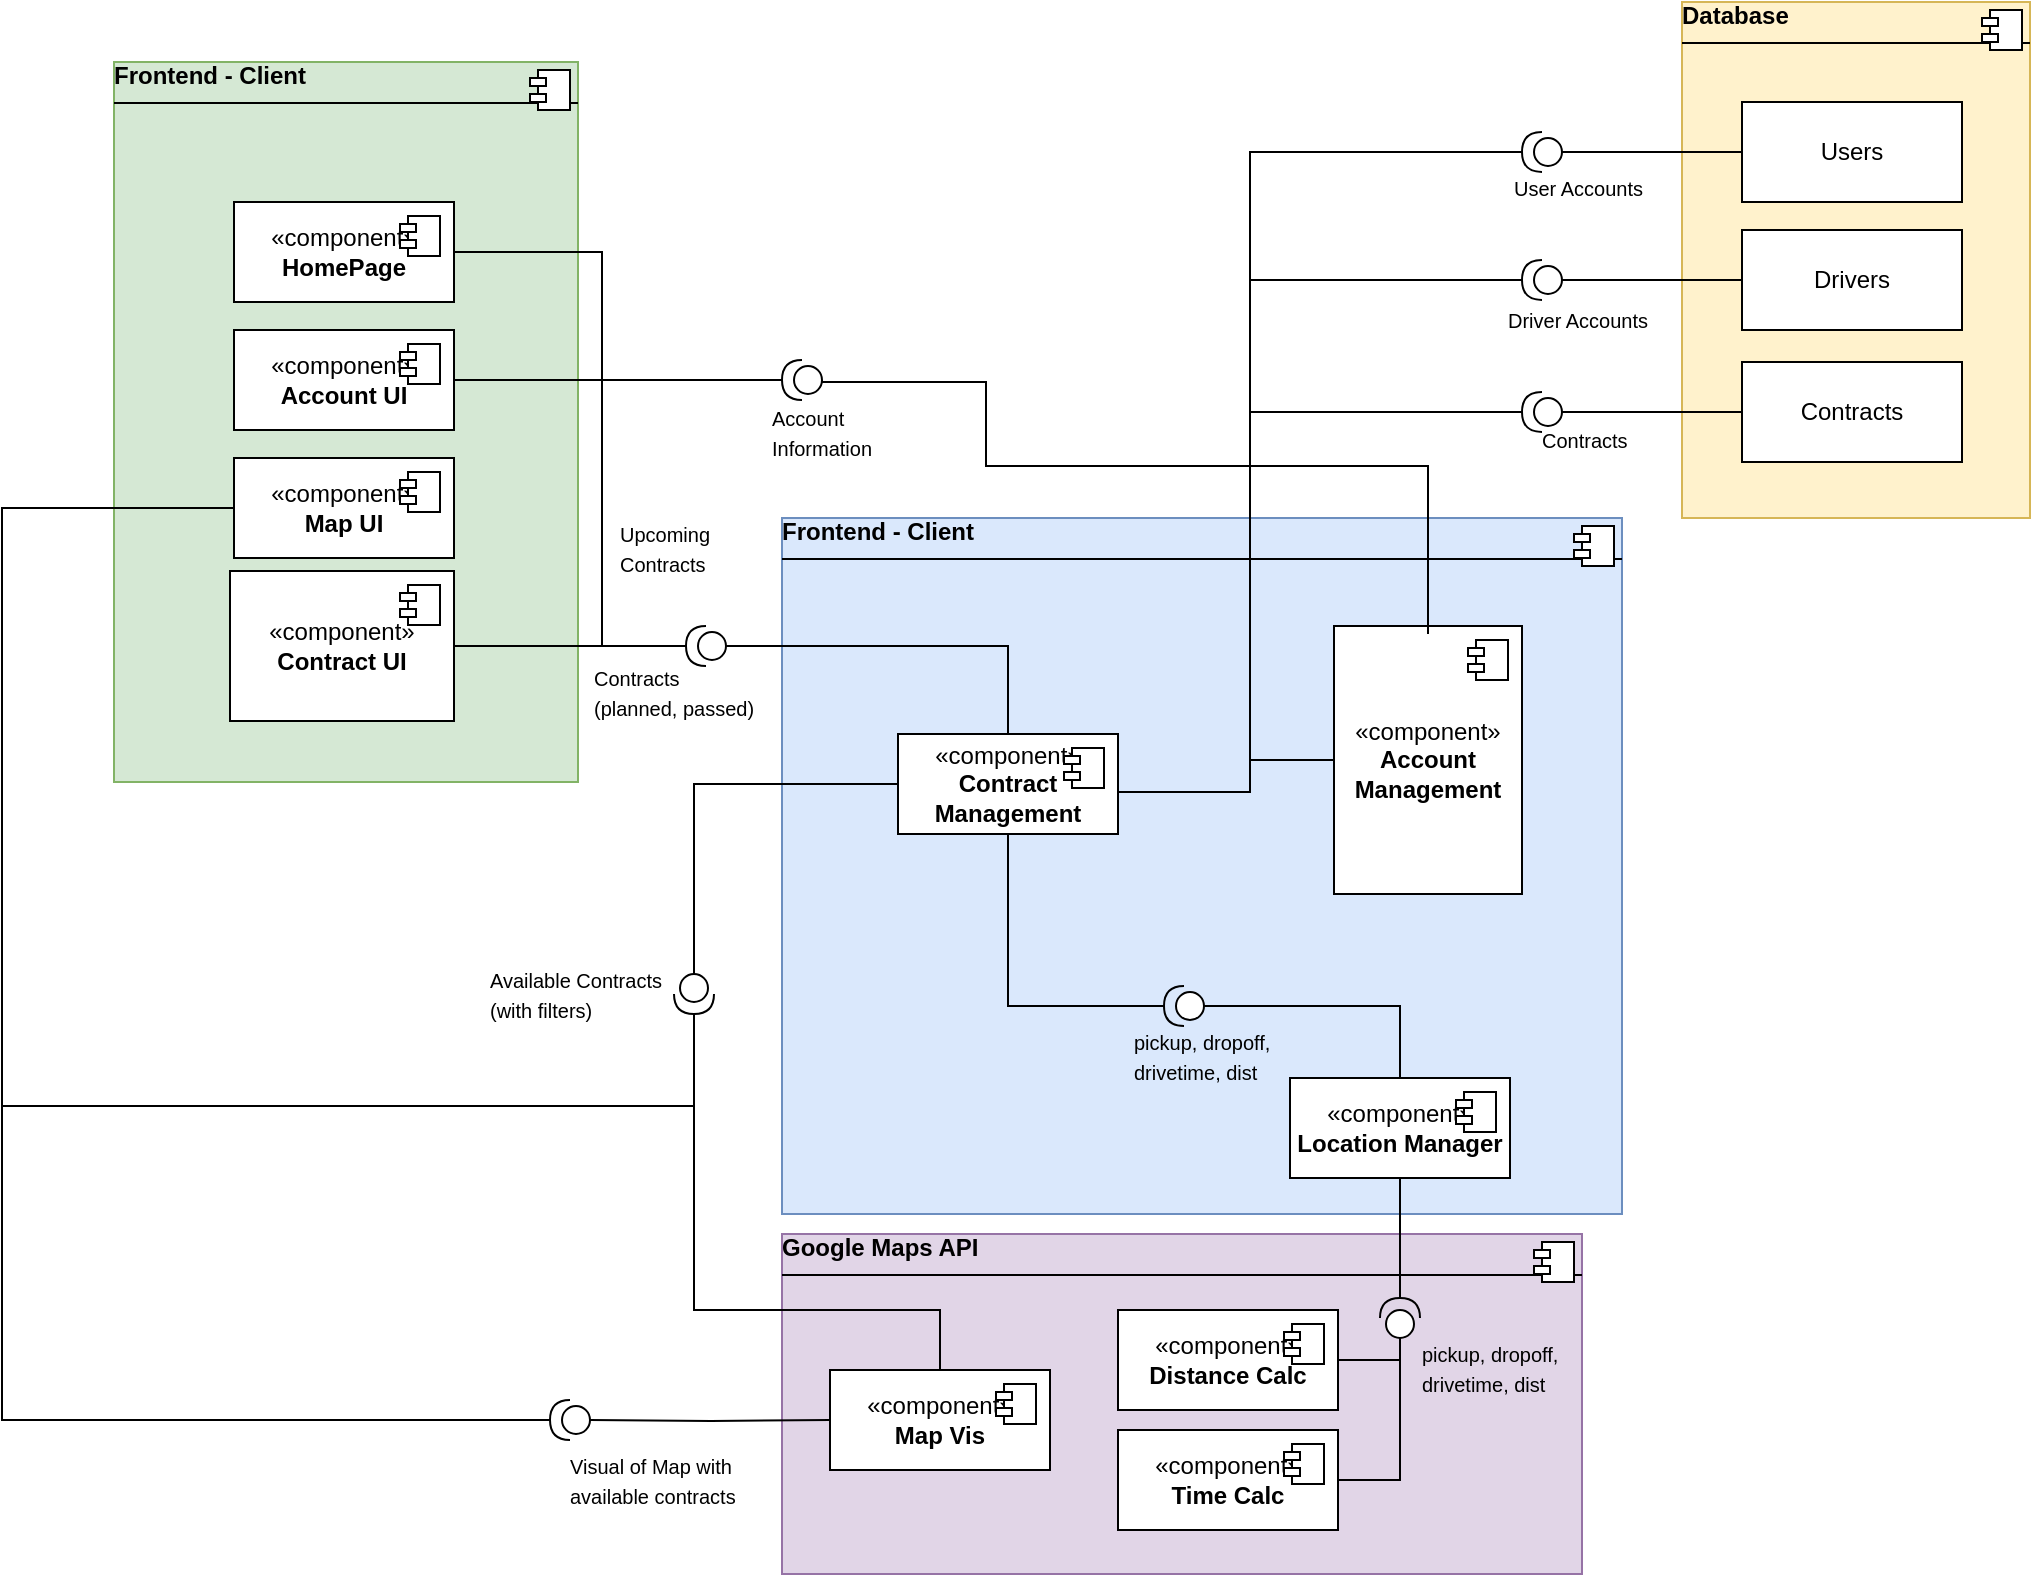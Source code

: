 <mxfile version="26.1.1">
  <diagram name="Page-1" id="VTF49k1TH5dO1ASxDbJ3">
    <mxGraphModel dx="1780" dy="1762" grid="1" gridSize="6" guides="1" tooltips="1" connect="1" arrows="1" fold="1" page="1" pageScale="1" pageWidth="1100" pageHeight="850" math="0" shadow="0">
      <root>
        <mxCell id="0" />
        <mxCell id="1" parent="0" />
        <mxCell id="Lfv-IM9Bj-ounIQBqSNt-4" value="&lt;div&gt;&lt;b&gt;Frontend - Client&lt;/b&gt;&lt;/div&gt;&lt;hr size=&quot;1&quot; style=&quot;border-style:solid;&quot;&gt;&lt;p align=&quot;left&quot; style=&quot;margin:0px;margin-left:8px;&quot;&gt;&lt;br&gt;&lt;/p&gt;" style="align=left;overflow=fill;html=1;dropTarget=0;whiteSpace=wrap;fillColor=#d5e8d4;strokeColor=#82b366;" parent="1" vertex="1">
          <mxGeometry x="92" y="60" width="232" height="360" as="geometry" />
        </mxCell>
        <mxCell id="Lfv-IM9Bj-ounIQBqSNt-5" value="" style="shape=component;jettyWidth=8;jettyHeight=4;" parent="Lfv-IM9Bj-ounIQBqSNt-4" vertex="1">
          <mxGeometry x="1" width="20" height="20" relative="1" as="geometry">
            <mxPoint x="-24" y="4" as="offset" />
          </mxGeometry>
        </mxCell>
        <mxCell id="Lfv-IM9Bj-ounIQBqSNt-9" value="" style="ellipse;whiteSpace=wrap;html=1;align=center;aspect=fixed;fillColor=none;strokeColor=none;resizable=0;perimeter=centerPerimeter;rotatable=0;allowArrows=0;points=[];outlineConnect=1;" parent="1" vertex="1">
          <mxGeometry x="317" y="400" width="10" height="10" as="geometry" />
        </mxCell>
        <mxCell id="Lfv-IM9Bj-ounIQBqSNt-10" value="«component»&lt;br&gt;&lt;b&gt;Map UI&lt;/b&gt;" style="html=1;dropTarget=0;whiteSpace=wrap;" parent="1" vertex="1">
          <mxGeometry x="152" y="258" width="110" height="50" as="geometry" />
        </mxCell>
        <mxCell id="Lfv-IM9Bj-ounIQBqSNt-11" value="" style="shape=module;jettyWidth=8;jettyHeight=4;" parent="Lfv-IM9Bj-ounIQBqSNt-10" vertex="1">
          <mxGeometry x="1" width="20" height="20" relative="1" as="geometry">
            <mxPoint x="-27" y="7" as="offset" />
          </mxGeometry>
        </mxCell>
        <mxCell id="Lfv-IM9Bj-ounIQBqSNt-12" value="«component»&lt;br&gt;&lt;b&gt;Account UI&lt;/b&gt;" style="html=1;dropTarget=0;whiteSpace=wrap;" parent="1" vertex="1">
          <mxGeometry x="152" y="194" width="110" height="50" as="geometry" />
        </mxCell>
        <mxCell id="Lfv-IM9Bj-ounIQBqSNt-13" value="" style="shape=module;jettyWidth=8;jettyHeight=4;" parent="Lfv-IM9Bj-ounIQBqSNt-12" vertex="1">
          <mxGeometry x="1" width="20" height="20" relative="1" as="geometry">
            <mxPoint x="-27" y="7" as="offset" />
          </mxGeometry>
        </mxCell>
        <mxCell id="Lfv-IM9Bj-ounIQBqSNt-16" value="«component»&lt;br&gt;&lt;b&gt;Contract UI&lt;/b&gt;" style="html=1;dropTarget=0;whiteSpace=wrap;" parent="1" vertex="1">
          <mxGeometry x="150" y="314.5" width="112" height="75" as="geometry" />
        </mxCell>
        <mxCell id="Lfv-IM9Bj-ounIQBqSNt-17" value="" style="shape=module;jettyWidth=8;jettyHeight=4;" parent="Lfv-IM9Bj-ounIQBqSNt-16" vertex="1">
          <mxGeometry x="1" width="20" height="20" relative="1" as="geometry">
            <mxPoint x="-27" y="7" as="offset" />
          </mxGeometry>
        </mxCell>
        <mxCell id="Lfv-IM9Bj-ounIQBqSNt-20" value="&lt;div&gt;&lt;b&gt;Frontend - Client&lt;/b&gt;&lt;/div&gt;&lt;hr size=&quot;1&quot; style=&quot;border-style:solid;&quot;&gt;&lt;p style=&quot;margin:0px;margin-left:8px;&quot;&gt;&lt;br&gt;&lt;/p&gt;" style="align=left;overflow=fill;html=1;dropTarget=0;whiteSpace=wrap;fillColor=#dae8fc;strokeColor=#6c8ebf;" parent="1" vertex="1">
          <mxGeometry x="426" y="288" width="420" height="348" as="geometry" />
        </mxCell>
        <mxCell id="Lfv-IM9Bj-ounIQBqSNt-21" value="" style="shape=component;jettyWidth=8;jettyHeight=4;" parent="Lfv-IM9Bj-ounIQBqSNt-20" vertex="1">
          <mxGeometry x="1" width="20" height="20" relative="1" as="geometry">
            <mxPoint x="-24" y="4" as="offset" />
          </mxGeometry>
        </mxCell>
        <mxCell id="Lfv-IM9Bj-ounIQBqSNt-22" value="" style="ellipse;whiteSpace=wrap;html=1;align=center;aspect=fixed;fillColor=none;strokeColor=none;resizable=0;perimeter=centerPerimeter;rotatable=0;allowArrows=0;points=[];outlineConnect=1;" parent="1" vertex="1">
          <mxGeometry x="637" y="646" width="10" height="10" as="geometry" />
        </mxCell>
        <mxCell id="Lfv-IM9Bj-ounIQBqSNt-23" value="«component»&lt;br&gt;&lt;b&gt;Contract Management&lt;/b&gt;" style="html=1;dropTarget=0;whiteSpace=wrap;" parent="1" vertex="1">
          <mxGeometry x="484" y="396" width="110" height="50" as="geometry" />
        </mxCell>
        <mxCell id="Lfv-IM9Bj-ounIQBqSNt-24" value="" style="shape=module;jettyWidth=8;jettyHeight=4;" parent="Lfv-IM9Bj-ounIQBqSNt-23" vertex="1">
          <mxGeometry x="1" width="20" height="20" relative="1" as="geometry">
            <mxPoint x="-27" y="7" as="offset" />
          </mxGeometry>
        </mxCell>
        <mxCell id="Lfv-IM9Bj-ounIQBqSNt-25" value="&lt;div&gt;«component»&lt;/div&gt;&lt;div&gt;&lt;b&gt;Account Management&lt;/b&gt;&lt;/div&gt;" style="html=1;dropTarget=0;whiteSpace=wrap;" parent="1" vertex="1">
          <mxGeometry x="702" y="342" width="94" height="134" as="geometry" />
        </mxCell>
        <mxCell id="Lfv-IM9Bj-ounIQBqSNt-26" value="" style="shape=module;jettyWidth=8;jettyHeight=4;" parent="Lfv-IM9Bj-ounIQBqSNt-25" vertex="1">
          <mxGeometry x="1" width="20" height="20" relative="1" as="geometry">
            <mxPoint x="-27" y="7" as="offset" />
          </mxGeometry>
        </mxCell>
        <mxCell id="Lfv-IM9Bj-ounIQBqSNt-33" value="&lt;div&gt;&lt;b&gt;Database&lt;/b&gt;&lt;/div&gt;&lt;hr size=&quot;1&quot; style=&quot;border-style:solid;&quot;&gt;&lt;p style=&quot;margin:0px;margin-left:8px;&quot;&gt;&lt;br&gt;&lt;/p&gt;" style="align=left;overflow=fill;html=1;dropTarget=0;whiteSpace=wrap;fillColor=#fff2cc;strokeColor=#d6b656;" parent="1" vertex="1">
          <mxGeometry x="876" y="30" width="174" height="258" as="geometry" />
        </mxCell>
        <mxCell id="Lfv-IM9Bj-ounIQBqSNt-34" value="" style="shape=component;jettyWidth=8;jettyHeight=4;" parent="Lfv-IM9Bj-ounIQBqSNt-33" vertex="1">
          <mxGeometry x="1" width="20" height="20" relative="1" as="geometry">
            <mxPoint x="-24" y="4" as="offset" />
          </mxGeometry>
        </mxCell>
        <mxCell id="Lfv-IM9Bj-ounIQBqSNt-35" value="" style="ellipse;whiteSpace=wrap;html=1;align=center;aspect=fixed;fillColor=none;strokeColor=none;resizable=0;perimeter=centerPerimeter;rotatable=0;allowArrows=0;points=[];outlineConnect=1;" parent="1" vertex="1">
          <mxGeometry x="1001" y="400" width="10" height="10" as="geometry" />
        </mxCell>
        <mxCell id="Lfv-IM9Bj-ounIQBqSNt-47" style="edgeStyle=orthogonalEdgeStyle;rounded=0;orthogonalLoop=1;jettySize=auto;html=1;exitX=0.5;exitY=1;exitDx=0;exitDy=0;" parent="1" source="Lfv-IM9Bj-ounIQBqSNt-33" target="Lfv-IM9Bj-ounIQBqSNt-33" edge="1">
          <mxGeometry relative="1" as="geometry" />
        </mxCell>
        <mxCell id="Irs2ePi0aOEwBAZra8DK-2" value="Users" style="html=1;whiteSpace=wrap;" parent="1" vertex="1">
          <mxGeometry x="906" y="80" width="110" height="50" as="geometry" />
        </mxCell>
        <mxCell id="Irs2ePi0aOEwBAZra8DK-3" value="Drivers" style="html=1;whiteSpace=wrap;" parent="1" vertex="1">
          <mxGeometry x="906" y="144" width="110" height="50" as="geometry" />
        </mxCell>
        <mxCell id="Irs2ePi0aOEwBAZra8DK-4" value="Contracts" style="html=1;whiteSpace=wrap;" parent="1" vertex="1">
          <mxGeometry x="906" y="210" width="110" height="50" as="geometry" />
        </mxCell>
        <mxCell id="Irs2ePi0aOEwBAZra8DK-5" value="&lt;div&gt;«component»&lt;/div&gt;&lt;div&gt;&lt;b&gt;Location Manager&lt;/b&gt;&lt;/div&gt;" style="html=1;dropTarget=0;whiteSpace=wrap;" parent="1" vertex="1">
          <mxGeometry x="680" y="568" width="110" height="50" as="geometry" />
        </mxCell>
        <mxCell id="Irs2ePi0aOEwBAZra8DK-6" value="" style="shape=module;jettyWidth=8;jettyHeight=4;" parent="Irs2ePi0aOEwBAZra8DK-5" vertex="1">
          <mxGeometry x="1" width="20" height="20" relative="1" as="geometry">
            <mxPoint x="-27" y="7" as="offset" />
          </mxGeometry>
        </mxCell>
        <mxCell id="_veCEdKVZB-fyzRENAgp-4" style="edgeStyle=orthogonalEdgeStyle;rounded=0;orthogonalLoop=1;jettySize=auto;html=1;endArrow=none;startFill=0;" edge="1" parent="1" source="Irs2ePi0aOEwBAZra8DK-14" target="Irs2ePi0aOEwBAZra8DK-5">
          <mxGeometry relative="1" as="geometry">
            <Array as="points">
              <mxPoint x="735" y="532" />
            </Array>
          </mxGeometry>
        </mxCell>
        <mxCell id="_veCEdKVZB-fyzRENAgp-42" value="" style="edgeStyle=orthogonalEdgeStyle;rounded=0;orthogonalLoop=1;jettySize=auto;html=1;endArrow=none;startFill=0;" edge="1" parent="1" source="Irs2ePi0aOEwBAZra8DK-14" target="Lfv-IM9Bj-ounIQBqSNt-23">
          <mxGeometry relative="1" as="geometry" />
        </mxCell>
        <mxCell id="Irs2ePi0aOEwBAZra8DK-14" value="&amp;nbsp;" style="shape=providedRequiredInterface;verticalLabelPosition=bottom;sketch=0;rotation=-180;direction=east;html=1;" parent="1" vertex="1">
          <mxGeometry x="617" y="522" width="20" height="20" as="geometry" />
        </mxCell>
        <mxCell id="Irs2ePi0aOEwBAZra8DK-26" value="&lt;div&gt;&lt;b&gt;Google Maps API&lt;/b&gt;&lt;/div&gt;&lt;hr size=&quot;1&quot; style=&quot;border-style:solid;&quot;&gt;&lt;p align=&quot;left&quot; style=&quot;margin:0px;margin-left:8px;&quot;&gt;&lt;br&gt;&lt;/p&gt;" style="align=left;overflow=fill;html=1;dropTarget=0;whiteSpace=wrap;fillColor=#e1d5e7;strokeColor=#9673a6;" parent="1" vertex="1">
          <mxGeometry x="426" y="646" width="400" height="170" as="geometry" />
        </mxCell>
        <mxCell id="Irs2ePi0aOEwBAZra8DK-27" value="" style="shape=component;jettyWidth=8;jettyHeight=4;" parent="Irs2ePi0aOEwBAZra8DK-26" vertex="1">
          <mxGeometry x="1" width="20" height="20" relative="1" as="geometry">
            <mxPoint x="-24" y="4" as="offset" />
          </mxGeometry>
        </mxCell>
        <mxCell id="_veCEdKVZB-fyzRENAgp-60" style="edgeStyle=orthogonalEdgeStyle;rounded=0;orthogonalLoop=1;jettySize=auto;html=1;endArrow=none;startFill=0;exitX=0;exitY=0.5;exitDx=0;exitDy=0;exitPerimeter=0;" edge="1" parent="1" source="Irs2ePi0aOEwBAZra8DK-29">
          <mxGeometry relative="1" as="geometry">
            <mxPoint x="446" y="223.565" as="sourcePoint" />
            <mxPoint x="749.0" y="346" as="targetPoint" />
            <Array as="points">
              <mxPoint x="528" y="220" />
              <mxPoint x="528" y="262" />
              <mxPoint x="749" y="262" />
            </Array>
          </mxGeometry>
        </mxCell>
        <object label="" id="Irs2ePi0aOEwBAZra8DK-29">
          <mxCell style="shape=providedRequiredInterface;html=1;verticalLabelPosition=bottom;sketch=0;rotation=-180;" parent="1" vertex="1">
            <mxGeometry x="426" y="209" width="20" height="20" as="geometry" />
          </mxCell>
        </object>
        <mxCell id="Irs2ePi0aOEwBAZra8DK-30" style="edgeStyle=orthogonalEdgeStyle;rounded=0;orthogonalLoop=1;jettySize=auto;html=1;entryX=1;entryY=0.5;entryDx=0;entryDy=0;entryPerimeter=0;endArrow=none;startFill=0;" parent="1" source="Lfv-IM9Bj-ounIQBqSNt-12" target="Irs2ePi0aOEwBAZra8DK-29" edge="1">
          <mxGeometry relative="1" as="geometry">
            <mxPoint x="408" y="156" as="targetPoint" />
            <Array as="points">
              <mxPoint x="384" y="219" />
              <mxPoint x="384" y="219" />
            </Array>
          </mxGeometry>
        </mxCell>
        <mxCell id="Irs2ePi0aOEwBAZra8DK-40" value="&lt;div&gt;«component»&lt;b&gt;&lt;br&gt;&lt;/b&gt;&lt;/div&gt;&lt;b&gt;Distance Calc&lt;/b&gt;" style="html=1;dropTarget=0;whiteSpace=wrap;" parent="1" vertex="1">
          <mxGeometry x="594" y="684" width="110" height="50" as="geometry" />
        </mxCell>
        <mxCell id="Irs2ePi0aOEwBAZra8DK-41" value="" style="shape=module;jettyWidth=8;jettyHeight=4;" parent="Irs2ePi0aOEwBAZra8DK-40" vertex="1">
          <mxGeometry x="1" width="20" height="20" relative="1" as="geometry">
            <mxPoint x="-27" y="7" as="offset" />
          </mxGeometry>
        </mxCell>
        <mxCell id="Irs2ePi0aOEwBAZra8DK-42" value="&lt;div&gt;«component»&lt;b&gt;&lt;br&gt;&lt;/b&gt;&lt;/div&gt;&lt;div&gt;&lt;b&gt;Time Calc&lt;/b&gt;&lt;/div&gt;" style="html=1;dropTarget=0;whiteSpace=wrap;" parent="1" vertex="1">
          <mxGeometry x="594" y="744" width="110" height="50" as="geometry" />
        </mxCell>
        <mxCell id="Irs2ePi0aOEwBAZra8DK-43" value="" style="shape=module;jettyWidth=8;jettyHeight=4;" parent="Irs2ePi0aOEwBAZra8DK-42" vertex="1">
          <mxGeometry x="1" width="20" height="20" relative="1" as="geometry">
            <mxPoint x="-27" y="7" as="offset" />
          </mxGeometry>
        </mxCell>
        <mxCell id="_veCEdKVZB-fyzRENAgp-8" style="edgeStyle=orthogonalEdgeStyle;rounded=0;orthogonalLoop=1;jettySize=auto;html=1;endArrow=none;startFill=0;" edge="1" parent="1" source="Irs2ePi0aOEwBAZra8DK-48" target="Irs2ePi0aOEwBAZra8DK-5">
          <mxGeometry relative="1" as="geometry" />
        </mxCell>
        <mxCell id="Irs2ePi0aOEwBAZra8DK-48" value="" style="shape=providedRequiredInterface;html=1;verticalLabelPosition=bottom;sketch=0;rotation=-90;" parent="1" vertex="1">
          <mxGeometry x="725" y="678" width="20" height="20" as="geometry" />
        </mxCell>
        <mxCell id="Irs2ePi0aOEwBAZra8DK-51" style="edgeStyle=orthogonalEdgeStyle;rounded=0;orthogonalLoop=1;jettySize=auto;html=1;entryX=0;entryY=0.5;entryDx=0;entryDy=0;entryPerimeter=0;endArrow=none;startFill=0;" parent="1" source="Irs2ePi0aOEwBAZra8DK-42" target="Irs2ePi0aOEwBAZra8DK-48" edge="1">
          <mxGeometry relative="1" as="geometry">
            <Array as="points">
              <mxPoint x="735" y="769" />
            </Array>
          </mxGeometry>
        </mxCell>
        <mxCell id="Irs2ePi0aOEwBAZra8DK-58" style="edgeStyle=orthogonalEdgeStyle;rounded=0;orthogonalLoop=1;jettySize=auto;html=1;endArrow=none;startFill=0;" parent="1" source="Irs2ePi0aOEwBAZra8DK-56" target="Lfv-IM9Bj-ounIQBqSNt-23" edge="1">
          <mxGeometry relative="1" as="geometry" />
        </mxCell>
        <mxCell id="Irs2ePi0aOEwBAZra8DK-56" value="" style="shape=providedRequiredInterface;html=1;verticalLabelPosition=bottom;sketch=0;rotation=-180;" parent="1" vertex="1">
          <mxGeometry x="378" y="342" width="20" height="20" as="geometry" />
        </mxCell>
        <mxCell id="Irs2ePi0aOEwBAZra8DK-57" style="edgeStyle=orthogonalEdgeStyle;rounded=0;orthogonalLoop=1;jettySize=auto;html=1;entryX=1;entryY=0.5;entryDx=0;entryDy=0;entryPerimeter=0;endArrow=none;startFill=0;" parent="1" source="Lfv-IM9Bj-ounIQBqSNt-16" target="Irs2ePi0aOEwBAZra8DK-56" edge="1">
          <mxGeometry relative="1" as="geometry" />
        </mxCell>
        <mxCell id="Irs2ePi0aOEwBAZra8DK-70" style="edgeStyle=orthogonalEdgeStyle;rounded=0;orthogonalLoop=1;jettySize=auto;html=1;endArrow=none;startFill=0;" parent="1" source="Irs2ePi0aOEwBAZra8DK-60" target="Irs2ePi0aOEwBAZra8DK-2" edge="1">
          <mxGeometry relative="1" as="geometry" />
        </mxCell>
        <mxCell id="Irs2ePi0aOEwBAZra8DK-60" value="" style="shape=providedRequiredInterface;html=1;verticalLabelPosition=bottom;sketch=0;rotation=-180;" parent="1" vertex="1">
          <mxGeometry x="796" y="95" width="20" height="20" as="geometry" />
        </mxCell>
        <mxCell id="Irs2ePi0aOEwBAZra8DK-71" style="edgeStyle=orthogonalEdgeStyle;rounded=0;orthogonalLoop=1;jettySize=auto;html=1;endArrow=none;startFill=0;" parent="1" source="Irs2ePi0aOEwBAZra8DK-62" target="Irs2ePi0aOEwBAZra8DK-3" edge="1">
          <mxGeometry relative="1" as="geometry" />
        </mxCell>
        <mxCell id="Irs2ePi0aOEwBAZra8DK-62" value="" style="shape=providedRequiredInterface;html=1;verticalLabelPosition=bottom;sketch=0;rotation=-180;" parent="1" vertex="1">
          <mxGeometry x="796" y="159" width="20" height="20" as="geometry" />
        </mxCell>
        <mxCell id="Irs2ePi0aOEwBAZra8DK-66" style="edgeStyle=orthogonalEdgeStyle;rounded=0;orthogonalLoop=1;jettySize=auto;html=1;endArrow=none;startFill=0;" parent="1" source="Irs2ePi0aOEwBAZra8DK-63" target="Irs2ePi0aOEwBAZra8DK-4" edge="1">
          <mxGeometry relative="1" as="geometry" />
        </mxCell>
        <mxCell id="Irs2ePi0aOEwBAZra8DK-63" value="" style="shape=providedRequiredInterface;html=1;verticalLabelPosition=bottom;sketch=0;rotation=-180;" parent="1" vertex="1">
          <mxGeometry x="796" y="225" width="20" height="20" as="geometry" />
        </mxCell>
        <mxCell id="Irs2ePi0aOEwBAZra8DK-65" style="edgeStyle=orthogonalEdgeStyle;rounded=0;orthogonalLoop=1;jettySize=auto;html=1;entryX=1;entryY=0.5;entryDx=0;entryDy=0;entryPerimeter=0;endArrow=none;startFill=0;" parent="1" source="Lfv-IM9Bj-ounIQBqSNt-23" target="Irs2ePi0aOEwBAZra8DK-63" edge="1">
          <mxGeometry relative="1" as="geometry">
            <Array as="points">
              <mxPoint x="660" y="425" />
              <mxPoint x="660" y="235" />
            </Array>
          </mxGeometry>
        </mxCell>
        <mxCell id="_veCEdKVZB-fyzRENAgp-2" style="edgeStyle=orthogonalEdgeStyle;rounded=0;orthogonalLoop=1;jettySize=auto;html=1;entryX=1;entryY=0.5;entryDx=0;entryDy=0;entryPerimeter=0;endArrow=none;startFill=0;" edge="1" parent="1" source="Lfv-IM9Bj-ounIQBqSNt-23" target="Irs2ePi0aOEwBAZra8DK-60">
          <mxGeometry relative="1" as="geometry">
            <Array as="points">
              <mxPoint x="660" y="425" />
              <mxPoint x="660" y="105" />
            </Array>
          </mxGeometry>
        </mxCell>
        <mxCell id="_veCEdKVZB-fyzRENAgp-3" style="edgeStyle=orthogonalEdgeStyle;rounded=0;orthogonalLoop=1;jettySize=auto;html=1;entryX=1;entryY=0.5;entryDx=0;entryDy=0;entryPerimeter=0;endArrow=none;startFill=0;" edge="1" parent="1" source="Lfv-IM9Bj-ounIQBqSNt-25" target="Irs2ePi0aOEwBAZra8DK-62">
          <mxGeometry relative="1" as="geometry">
            <Array as="points">
              <mxPoint x="660" y="409" />
              <mxPoint x="660" y="169" />
            </Array>
          </mxGeometry>
        </mxCell>
        <mxCell id="_veCEdKVZB-fyzRENAgp-9" style="edgeStyle=orthogonalEdgeStyle;rounded=0;orthogonalLoop=1;jettySize=auto;html=1;entryX=0;entryY=0.5;entryDx=0;entryDy=0;entryPerimeter=0;endArrow=none;startFill=0;" edge="1" parent="1" source="Irs2ePi0aOEwBAZra8DK-40" target="Irs2ePi0aOEwBAZra8DK-48">
          <mxGeometry relative="1" as="geometry">
            <Array as="points">
              <mxPoint x="735" y="709" />
            </Array>
          </mxGeometry>
        </mxCell>
        <mxCell id="_veCEdKVZB-fyzRENAgp-14" value="&lt;div&gt;«component»&lt;b&gt;&lt;br&gt;&lt;/b&gt;&lt;/div&gt;&lt;b&gt;Map Vis&lt;/b&gt;" style="html=1;dropTarget=0;whiteSpace=wrap;" vertex="1" parent="1">
          <mxGeometry x="450" y="714" width="110" height="50" as="geometry" />
        </mxCell>
        <mxCell id="_veCEdKVZB-fyzRENAgp-15" value="" style="shape=module;jettyWidth=8;jettyHeight=4;" vertex="1" parent="_veCEdKVZB-fyzRENAgp-14">
          <mxGeometry x="1" width="20" height="20" relative="1" as="geometry">
            <mxPoint x="-27" y="7" as="offset" />
          </mxGeometry>
        </mxCell>
        <mxCell id="_veCEdKVZB-fyzRENAgp-19" style="edgeStyle=orthogonalEdgeStyle;rounded=0;orthogonalLoop=1;jettySize=auto;html=1;endArrow=none;startFill=0;" edge="1" parent="1" target="_veCEdKVZB-fyzRENAgp-14">
          <mxGeometry relative="1" as="geometry">
            <mxPoint x="330" y="739" as="sourcePoint" />
          </mxGeometry>
        </mxCell>
        <mxCell id="_veCEdKVZB-fyzRENAgp-22" value="" style="shape=providedRequiredInterface;html=1;verticalLabelPosition=bottom;sketch=0;rotation=-180;" vertex="1" parent="1">
          <mxGeometry x="310" y="729" width="20" height="20" as="geometry" />
        </mxCell>
        <mxCell id="_veCEdKVZB-fyzRENAgp-44" value="&lt;font style=&quot;font-size: 10px;&quot;&gt;pickup, dropoff, drivetime, dist&lt;/font&gt;" style="text;html=1;align=left;verticalAlign=middle;whiteSpace=wrap;rounded=0;" vertex="1" parent="1">
          <mxGeometry x="600" y="542" width="89" height="30" as="geometry" />
        </mxCell>
        <mxCell id="_veCEdKVZB-fyzRENAgp-45" value="&lt;span style=&quot;font-size: 10px;&quot;&gt;pickup, dropoff, drivetime, dist&lt;/span&gt;" style="text;html=1;align=left;verticalAlign=middle;whiteSpace=wrap;rounded=0;" vertex="1" parent="1">
          <mxGeometry x="744" y="698" width="89" height="30" as="geometry" />
        </mxCell>
        <mxCell id="_veCEdKVZB-fyzRENAgp-46" value="&lt;span style=&quot;font-size: 10px;&quot;&gt;Visual of Map with available contracts&lt;/span&gt;" style="text;html=1;align=left;verticalAlign=middle;whiteSpace=wrap;rounded=0;" vertex="1" parent="1">
          <mxGeometry x="318" y="754" width="89" height="30" as="geometry" />
        </mxCell>
        <mxCell id="_veCEdKVZB-fyzRENAgp-51" style="edgeStyle=orthogonalEdgeStyle;rounded=0;orthogonalLoop=1;jettySize=auto;html=1;endArrow=none;startFill=0;" edge="1" parent="1" source="_veCEdKVZB-fyzRENAgp-49" target="Lfv-IM9Bj-ounIQBqSNt-23">
          <mxGeometry relative="1" as="geometry">
            <Array as="points">
              <mxPoint x="382" y="421" />
            </Array>
          </mxGeometry>
        </mxCell>
        <mxCell id="_veCEdKVZB-fyzRENAgp-49" value="" style="shape=providedRequiredInterface;html=1;verticalLabelPosition=bottom;sketch=0;rotation=90;" vertex="1" parent="1">
          <mxGeometry x="372" y="516" width="20" height="20" as="geometry" />
        </mxCell>
        <mxCell id="_veCEdKVZB-fyzRENAgp-52" style="edgeStyle=orthogonalEdgeStyle;rounded=0;orthogonalLoop=1;jettySize=auto;html=1;entryX=1;entryY=0.5;entryDx=0;entryDy=0;entryPerimeter=0;endArrow=none;startFill=0;" edge="1" parent="1" source="_veCEdKVZB-fyzRENAgp-14" target="_veCEdKVZB-fyzRENAgp-49">
          <mxGeometry relative="1" as="geometry">
            <Array as="points">
              <mxPoint x="505" y="684" />
              <mxPoint x="382" y="684" />
            </Array>
          </mxGeometry>
        </mxCell>
        <mxCell id="_veCEdKVZB-fyzRENAgp-53" value="&lt;span style=&quot;font-size: 10px;&quot;&gt;Available Contracts (with filters)&lt;/span&gt;" style="text;html=1;align=left;verticalAlign=middle;whiteSpace=wrap;rounded=0;" vertex="1" parent="1">
          <mxGeometry x="277.5" y="511" width="89" height="30" as="geometry" />
        </mxCell>
        <mxCell id="_veCEdKVZB-fyzRENAgp-55" style="edgeStyle=orthogonalEdgeStyle;rounded=0;orthogonalLoop=1;jettySize=auto;html=1;entryX=1;entryY=0.5;entryDx=0;entryDy=0;entryPerimeter=0;endArrow=none;startFill=0;" edge="1" parent="1" source="Lfv-IM9Bj-ounIQBqSNt-10" target="_veCEdKVZB-fyzRENAgp-49">
          <mxGeometry relative="1" as="geometry">
            <Array as="points">
              <mxPoint x="36" y="283" />
              <mxPoint x="36" y="582" />
              <mxPoint x="382" y="582" />
            </Array>
          </mxGeometry>
        </mxCell>
        <mxCell id="_veCEdKVZB-fyzRENAgp-56" value="«component»&lt;br&gt;&lt;b&gt;HomePage&lt;/b&gt;" style="html=1;dropTarget=0;whiteSpace=wrap;" vertex="1" parent="1">
          <mxGeometry x="152" y="130" width="110" height="50" as="geometry" />
        </mxCell>
        <mxCell id="_veCEdKVZB-fyzRENAgp-57" value="" style="shape=module;jettyWidth=8;jettyHeight=4;" vertex="1" parent="_veCEdKVZB-fyzRENAgp-56">
          <mxGeometry x="1" width="20" height="20" relative="1" as="geometry">
            <mxPoint x="-27" y="7" as="offset" />
          </mxGeometry>
        </mxCell>
        <mxCell id="_veCEdKVZB-fyzRENAgp-58" style="edgeStyle=orthogonalEdgeStyle;rounded=0;orthogonalLoop=1;jettySize=auto;html=1;entryX=1;entryY=0.5;entryDx=0;entryDy=0;entryPerimeter=0;endArrow=none;startFill=0;" edge="1" parent="1" source="Lfv-IM9Bj-ounIQBqSNt-10" target="_veCEdKVZB-fyzRENAgp-22">
          <mxGeometry relative="1" as="geometry">
            <Array as="points">
              <mxPoint x="36" y="283" />
              <mxPoint x="36" y="739" />
            </Array>
          </mxGeometry>
        </mxCell>
        <mxCell id="_veCEdKVZB-fyzRENAgp-59" value="&lt;span style=&quot;font-size: 10px;&quot;&gt;Contracts (planned, passed)&amp;nbsp;&lt;/span&gt;" style="text;html=1;align=left;verticalAlign=middle;whiteSpace=wrap;rounded=0;" vertex="1" parent="1">
          <mxGeometry x="330" y="359.5" width="89" height="30" as="geometry" />
        </mxCell>
        <mxCell id="_veCEdKVZB-fyzRENAgp-61" value="&lt;span style=&quot;font-size: 10px;&quot;&gt;Account Information&lt;/span&gt;" style="text;html=1;align=left;verticalAlign=middle;whiteSpace=wrap;rounded=0;" vertex="1" parent="1">
          <mxGeometry x="419" y="230" width="89" height="30" as="geometry" />
        </mxCell>
        <mxCell id="_veCEdKVZB-fyzRENAgp-67" value="&lt;span style=&quot;font-size: 10px;&quot;&gt;Contracts&lt;/span&gt;" style="text;html=1;align=left;verticalAlign=middle;whiteSpace=wrap;rounded=0;" vertex="1" parent="1">
          <mxGeometry x="804" y="234" width="89" height="30" as="geometry" />
        </mxCell>
        <mxCell id="_veCEdKVZB-fyzRENAgp-68" value="&lt;span style=&quot;font-size: 10px;&quot;&gt;Driver Accounts&lt;/span&gt;" style="text;html=1;align=left;verticalAlign=middle;whiteSpace=wrap;rounded=0;" vertex="1" parent="1">
          <mxGeometry x="787" y="174" width="89" height="30" as="geometry" />
        </mxCell>
        <mxCell id="_veCEdKVZB-fyzRENAgp-70" value="&lt;span style=&quot;font-size: 10px;&quot;&gt;User Accounts&lt;/span&gt;" style="text;html=1;align=left;verticalAlign=middle;whiteSpace=wrap;rounded=0;" vertex="1" parent="1">
          <mxGeometry x="790" y="108" width="89" height="30" as="geometry" />
        </mxCell>
        <mxCell id="_veCEdKVZB-fyzRENAgp-71" style="edgeStyle=orthogonalEdgeStyle;rounded=0;orthogonalLoop=1;jettySize=auto;html=1;entryX=1;entryY=0.5;entryDx=0;entryDy=0;entryPerimeter=0;endArrow=none;startFill=0;" edge="1" parent="1" source="_veCEdKVZB-fyzRENAgp-56" target="Irs2ePi0aOEwBAZra8DK-56">
          <mxGeometry relative="1" as="geometry">
            <Array as="points">
              <mxPoint x="336" y="155" />
              <mxPoint x="336" y="352" />
            </Array>
          </mxGeometry>
        </mxCell>
        <mxCell id="_veCEdKVZB-fyzRENAgp-72" value="&lt;span style=&quot;font-size: 10px;&quot;&gt;Upcoming Contracts&lt;/span&gt;" style="text;html=1;align=left;verticalAlign=middle;whiteSpace=wrap;rounded=0;" vertex="1" parent="1">
          <mxGeometry x="342.5" y="288" width="64.5" height="30" as="geometry" />
        </mxCell>
      </root>
    </mxGraphModel>
  </diagram>
</mxfile>
